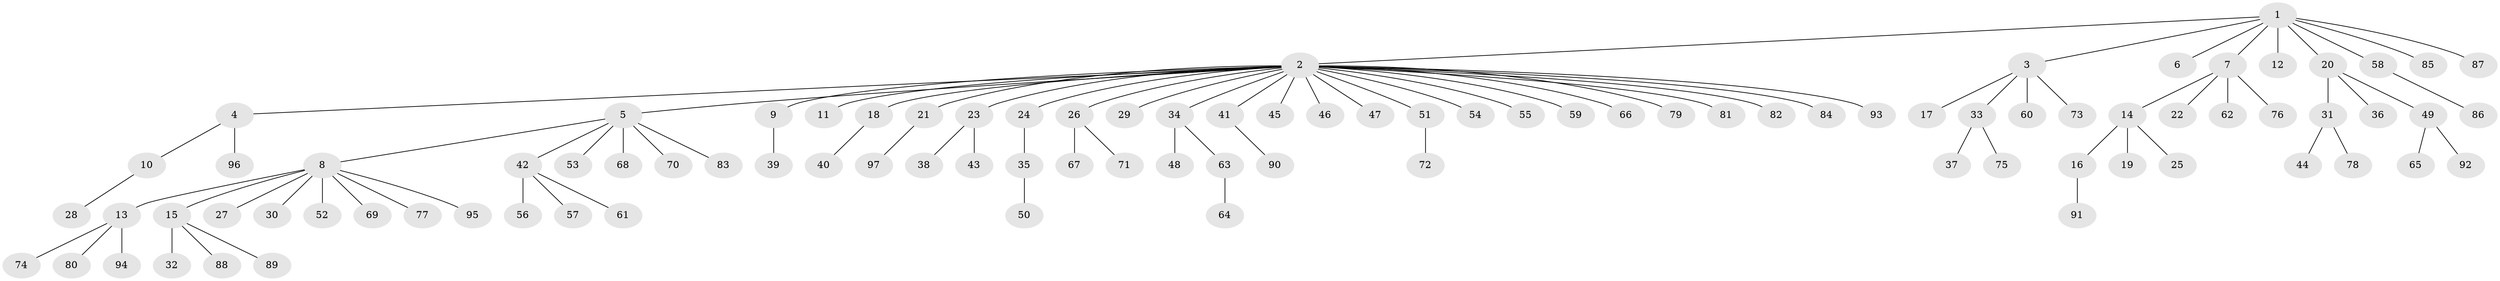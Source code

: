 // Generated by graph-tools (version 1.1) at 2025/11/02/27/25 16:11:12]
// undirected, 97 vertices, 96 edges
graph export_dot {
graph [start="1"]
  node [color=gray90,style=filled];
  1;
  2;
  3;
  4;
  5;
  6;
  7;
  8;
  9;
  10;
  11;
  12;
  13;
  14;
  15;
  16;
  17;
  18;
  19;
  20;
  21;
  22;
  23;
  24;
  25;
  26;
  27;
  28;
  29;
  30;
  31;
  32;
  33;
  34;
  35;
  36;
  37;
  38;
  39;
  40;
  41;
  42;
  43;
  44;
  45;
  46;
  47;
  48;
  49;
  50;
  51;
  52;
  53;
  54;
  55;
  56;
  57;
  58;
  59;
  60;
  61;
  62;
  63;
  64;
  65;
  66;
  67;
  68;
  69;
  70;
  71;
  72;
  73;
  74;
  75;
  76;
  77;
  78;
  79;
  80;
  81;
  82;
  83;
  84;
  85;
  86;
  87;
  88;
  89;
  90;
  91;
  92;
  93;
  94;
  95;
  96;
  97;
  1 -- 2;
  1 -- 3;
  1 -- 6;
  1 -- 7;
  1 -- 12;
  1 -- 20;
  1 -- 58;
  1 -- 85;
  1 -- 87;
  2 -- 4;
  2 -- 5;
  2 -- 9;
  2 -- 11;
  2 -- 18;
  2 -- 21;
  2 -- 23;
  2 -- 24;
  2 -- 26;
  2 -- 29;
  2 -- 34;
  2 -- 41;
  2 -- 45;
  2 -- 46;
  2 -- 47;
  2 -- 51;
  2 -- 54;
  2 -- 55;
  2 -- 59;
  2 -- 66;
  2 -- 79;
  2 -- 81;
  2 -- 82;
  2 -- 84;
  2 -- 93;
  3 -- 17;
  3 -- 33;
  3 -- 60;
  3 -- 73;
  4 -- 10;
  4 -- 96;
  5 -- 8;
  5 -- 42;
  5 -- 53;
  5 -- 68;
  5 -- 70;
  5 -- 83;
  7 -- 14;
  7 -- 22;
  7 -- 62;
  7 -- 76;
  8 -- 13;
  8 -- 15;
  8 -- 27;
  8 -- 30;
  8 -- 52;
  8 -- 69;
  8 -- 77;
  8 -- 95;
  9 -- 39;
  10 -- 28;
  13 -- 74;
  13 -- 80;
  13 -- 94;
  14 -- 16;
  14 -- 19;
  14 -- 25;
  15 -- 32;
  15 -- 88;
  15 -- 89;
  16 -- 91;
  18 -- 40;
  20 -- 31;
  20 -- 36;
  20 -- 49;
  21 -- 97;
  23 -- 38;
  23 -- 43;
  24 -- 35;
  26 -- 67;
  26 -- 71;
  31 -- 44;
  31 -- 78;
  33 -- 37;
  33 -- 75;
  34 -- 48;
  34 -- 63;
  35 -- 50;
  41 -- 90;
  42 -- 56;
  42 -- 57;
  42 -- 61;
  49 -- 65;
  49 -- 92;
  51 -- 72;
  58 -- 86;
  63 -- 64;
}
